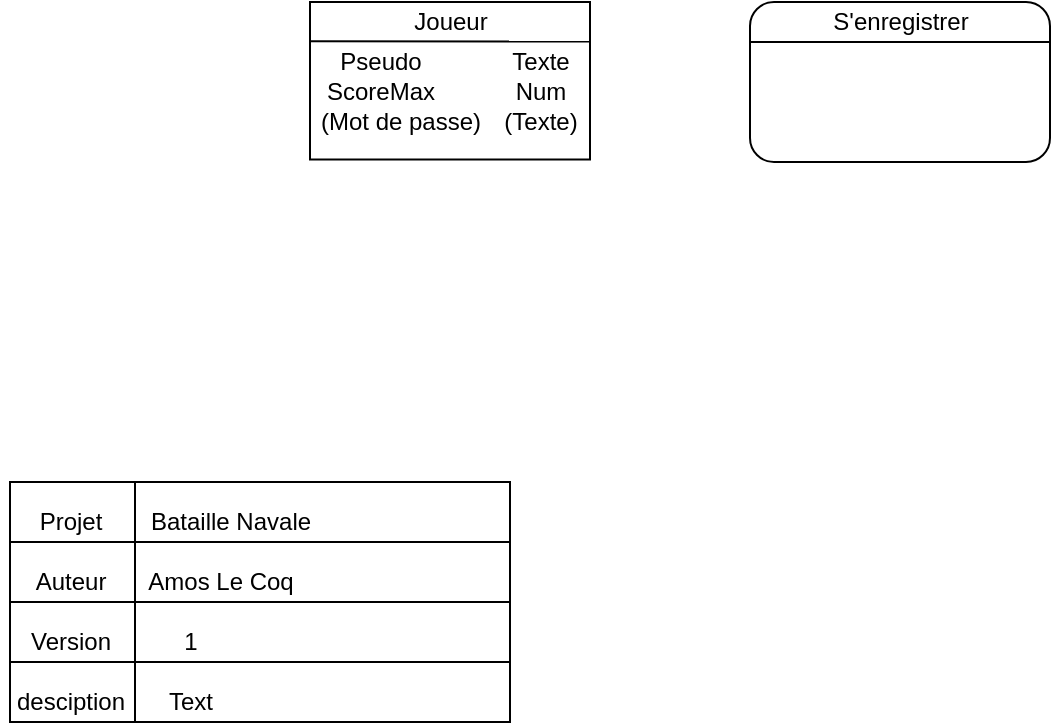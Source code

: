 <mxfile version="14.3.0" type="device"><diagram id="TSxEPfMBNcefMCn1gyUK" name="Page-1"><mxGraphModel dx="1385" dy="705" grid="1" gridSize="10" guides="1" tooltips="1" connect="1" arrows="1" fold="1" page="1" pageScale="1" pageWidth="1169" pageHeight="827" math="0" shadow="0"><root><mxCell id="0"/><mxCell id="1" parent="0"/><mxCell id="6SCyovRlnumndgJOUP25-7" value="" style="group;fillColor=#FFFFFF;" vertex="1" connectable="0" parent="1"><mxGeometry x="240" y="300" width="140" height="90" as="geometry"/></mxCell><mxCell id="6SCyovRlnumndgJOUP25-1" value="" style="rounded=0;whiteSpace=wrap;html=1;" vertex="1" parent="6SCyovRlnumndgJOUP25-7"><mxGeometry width="140" height="78.75" as="geometry"/></mxCell><mxCell id="6SCyovRlnumndgJOUP25-3" value="" style="endArrow=none;html=1;exitX=0;exitY=0.25;exitDx=0;exitDy=0;entryX=1;entryY=0.25;entryDx=0;entryDy=0;" edge="1" parent="6SCyovRlnumndgJOUP25-7" source="6SCyovRlnumndgJOUP25-1" target="6SCyovRlnumndgJOUP25-1"><mxGeometry width="50" height="50" relative="1" as="geometry"><mxPoint x="590" y="191.25" as="sourcePoint"/><mxPoint x="640" y="135" as="targetPoint"/></mxGeometry></mxCell><mxCell id="6SCyovRlnumndgJOUP25-24" value="Joueur" style="text;html=1;align=center;verticalAlign=middle;resizable=0;points=[];autosize=1;" vertex="1" parent="6SCyovRlnumndgJOUP25-7"><mxGeometry x="45" width="50" height="20" as="geometry"/></mxCell><mxCell id="6SCyovRlnumndgJOUP25-25" value="Pseudo" style="text;html=1;align=center;verticalAlign=middle;resizable=0;points=[];autosize=1;" vertex="1" parent="6SCyovRlnumndgJOUP25-7"><mxGeometry x="5" y="20.005" width="60" height="20" as="geometry"/></mxCell><mxCell id="6SCyovRlnumndgJOUP25-26" value="Texte" style="text;html=1;align=center;verticalAlign=middle;resizable=0;points=[];autosize=1;" vertex="1" parent="6SCyovRlnumndgJOUP25-7"><mxGeometry x="95" y="20.005" width="40" height="20" as="geometry"/></mxCell><mxCell id="6SCyovRlnumndgJOUP25-27" value="ScoreMax" style="text;html=1;align=center;verticalAlign=middle;resizable=0;points=[];autosize=1;" vertex="1" parent="6SCyovRlnumndgJOUP25-7"><mxGeometry y="35" width="70" height="20" as="geometry"/></mxCell><mxCell id="6SCyovRlnumndgJOUP25-28" value="Num" style="text;html=1;align=center;verticalAlign=middle;resizable=0;points=[];autosize=1;" vertex="1" parent="6SCyovRlnumndgJOUP25-7"><mxGeometry x="95" y="35" width="40" height="20" as="geometry"/></mxCell><mxCell id="6SCyovRlnumndgJOUP25-30" value="(Mot de passe)" style="text;html=1;align=center;verticalAlign=middle;resizable=0;points=[];autosize=1;" vertex="1" parent="6SCyovRlnumndgJOUP25-7"><mxGeometry x="-5" y="50" width="100" height="20" as="geometry"/></mxCell><mxCell id="6SCyovRlnumndgJOUP25-31" value="(Texte)" style="text;html=1;align=center;verticalAlign=middle;resizable=0;points=[];autosize=1;" vertex="1" parent="6SCyovRlnumndgJOUP25-7"><mxGeometry x="90" y="50" width="50" height="20" as="geometry"/></mxCell><mxCell id="6SCyovRlnumndgJOUP25-8" value="" style="rounded=0;whiteSpace=wrap;html=1;" vertex="1" parent="1"><mxGeometry x="90" y="540" width="250" height="120" as="geometry"/></mxCell><mxCell id="6SCyovRlnumndgJOUP25-9" value="" style="endArrow=none;html=1;exitX=0;exitY=0.25;exitDx=0;exitDy=0;entryX=1;entryY=0.25;entryDx=0;entryDy=0;" edge="1" parent="1" source="6SCyovRlnumndgJOUP25-8" target="6SCyovRlnumndgJOUP25-8"><mxGeometry width="50" height="50" relative="1" as="geometry"><mxPoint x="570" y="460" as="sourcePoint"/><mxPoint x="620" y="410" as="targetPoint"/></mxGeometry></mxCell><mxCell id="6SCyovRlnumndgJOUP25-10" value="" style="endArrow=none;html=1;exitX=0;exitY=0.75;exitDx=0;exitDy=0;entryX=1;entryY=0.75;entryDx=0;entryDy=0;" edge="1" parent="1" source="6SCyovRlnumndgJOUP25-8" target="6SCyovRlnumndgJOUP25-8"><mxGeometry width="50" height="50" relative="1" as="geometry"><mxPoint x="140" y="590" as="sourcePoint"/><mxPoint x="310" y="590" as="targetPoint"/></mxGeometry></mxCell><mxCell id="6SCyovRlnumndgJOUP25-11" value="" style="endArrow=none;html=1;exitX=0;exitY=0.5;exitDx=0;exitDy=0;entryX=1;entryY=0.5;entryDx=0;entryDy=0;" edge="1" parent="1" source="6SCyovRlnumndgJOUP25-8" target="6SCyovRlnumndgJOUP25-8"><mxGeometry width="50" height="50" relative="1" as="geometry"><mxPoint x="570" y="460" as="sourcePoint"/><mxPoint x="620" y="410" as="targetPoint"/></mxGeometry></mxCell><mxCell id="6SCyovRlnumndgJOUP25-12" value="Projet" style="text;html=1;align=center;verticalAlign=middle;resizable=0;points=[];autosize=1;" vertex="1" parent="1"><mxGeometry x="95" y="550" width="50" height="20" as="geometry"/></mxCell><mxCell id="6SCyovRlnumndgJOUP25-13" value="" style="endArrow=none;html=1;exitX=0.25;exitY=0;exitDx=0;exitDy=0;entryX=0.25;entryY=1;entryDx=0;entryDy=0;" edge="1" parent="1" source="6SCyovRlnumndgJOUP25-8" target="6SCyovRlnumndgJOUP25-8"><mxGeometry width="50" height="50" relative="1" as="geometry"><mxPoint x="570" y="460" as="sourcePoint"/><mxPoint x="620" y="410" as="targetPoint"/></mxGeometry></mxCell><mxCell id="6SCyovRlnumndgJOUP25-14" value="Auteur" style="text;html=1;align=center;verticalAlign=middle;resizable=0;points=[];autosize=1;" vertex="1" parent="1"><mxGeometry x="95" y="580" width="50" height="20" as="geometry"/></mxCell><mxCell id="6SCyovRlnumndgJOUP25-17" value="Version" style="text;html=1;align=center;verticalAlign=middle;resizable=0;points=[];autosize=1;" vertex="1" parent="1"><mxGeometry x="90" y="610" width="60" height="20" as="geometry"/></mxCell><mxCell id="6SCyovRlnumndgJOUP25-18" value="desciption" style="text;html=1;align=center;verticalAlign=middle;resizable=0;points=[];autosize=1;" vertex="1" parent="1"><mxGeometry x="85" y="640" width="70" height="20" as="geometry"/></mxCell><mxCell id="6SCyovRlnumndgJOUP25-19" value="Bataille Navale" style="text;html=1;align=center;verticalAlign=middle;resizable=0;points=[];autosize=1;" vertex="1" parent="1"><mxGeometry x="150" y="550" width="100" height="20" as="geometry"/></mxCell><mxCell id="6SCyovRlnumndgJOUP25-20" value="Amos Le Coq" style="text;html=1;align=center;verticalAlign=middle;resizable=0;points=[];autosize=1;" vertex="1" parent="1"><mxGeometry x="150" y="580" width="90" height="20" as="geometry"/></mxCell><mxCell id="6SCyovRlnumndgJOUP25-21" value="1" style="text;html=1;align=center;verticalAlign=middle;resizable=0;points=[];autosize=1;" vertex="1" parent="1"><mxGeometry x="170" y="610" width="20" height="20" as="geometry"/></mxCell><mxCell id="6SCyovRlnumndgJOUP25-22" value="Text" style="text;html=1;align=center;verticalAlign=middle;resizable=0;points=[];autosize=1;" vertex="1" parent="1"><mxGeometry x="160" y="640" width="40" height="20" as="geometry"/></mxCell><mxCell id="6SCyovRlnumndgJOUP25-34" value="" style="rounded=1;whiteSpace=wrap;html=1;fillColor=#FFFFFF;" vertex="1" parent="1"><mxGeometry x="460" y="300" width="150" height="80" as="geometry"/></mxCell><mxCell id="6SCyovRlnumndgJOUP25-35" value="" style="endArrow=none;html=1;exitX=0;exitY=0.25;exitDx=0;exitDy=0;entryX=1;entryY=0.25;entryDx=0;entryDy=0;" edge="1" parent="1" source="6SCyovRlnumndgJOUP25-34" target="6SCyovRlnumndgJOUP25-34"><mxGeometry width="50" height="50" relative="1" as="geometry"><mxPoint x="610" y="380" as="sourcePoint"/><mxPoint x="660" y="330" as="targetPoint"/></mxGeometry></mxCell><mxCell id="6SCyovRlnumndgJOUP25-36" value="S'enregistrer" style="text;html=1;align=center;verticalAlign=middle;resizable=0;points=[];autosize=1;" vertex="1" parent="1"><mxGeometry x="495" y="300" width="80" height="20" as="geometry"/></mxCell></root></mxGraphModel></diagram></mxfile>